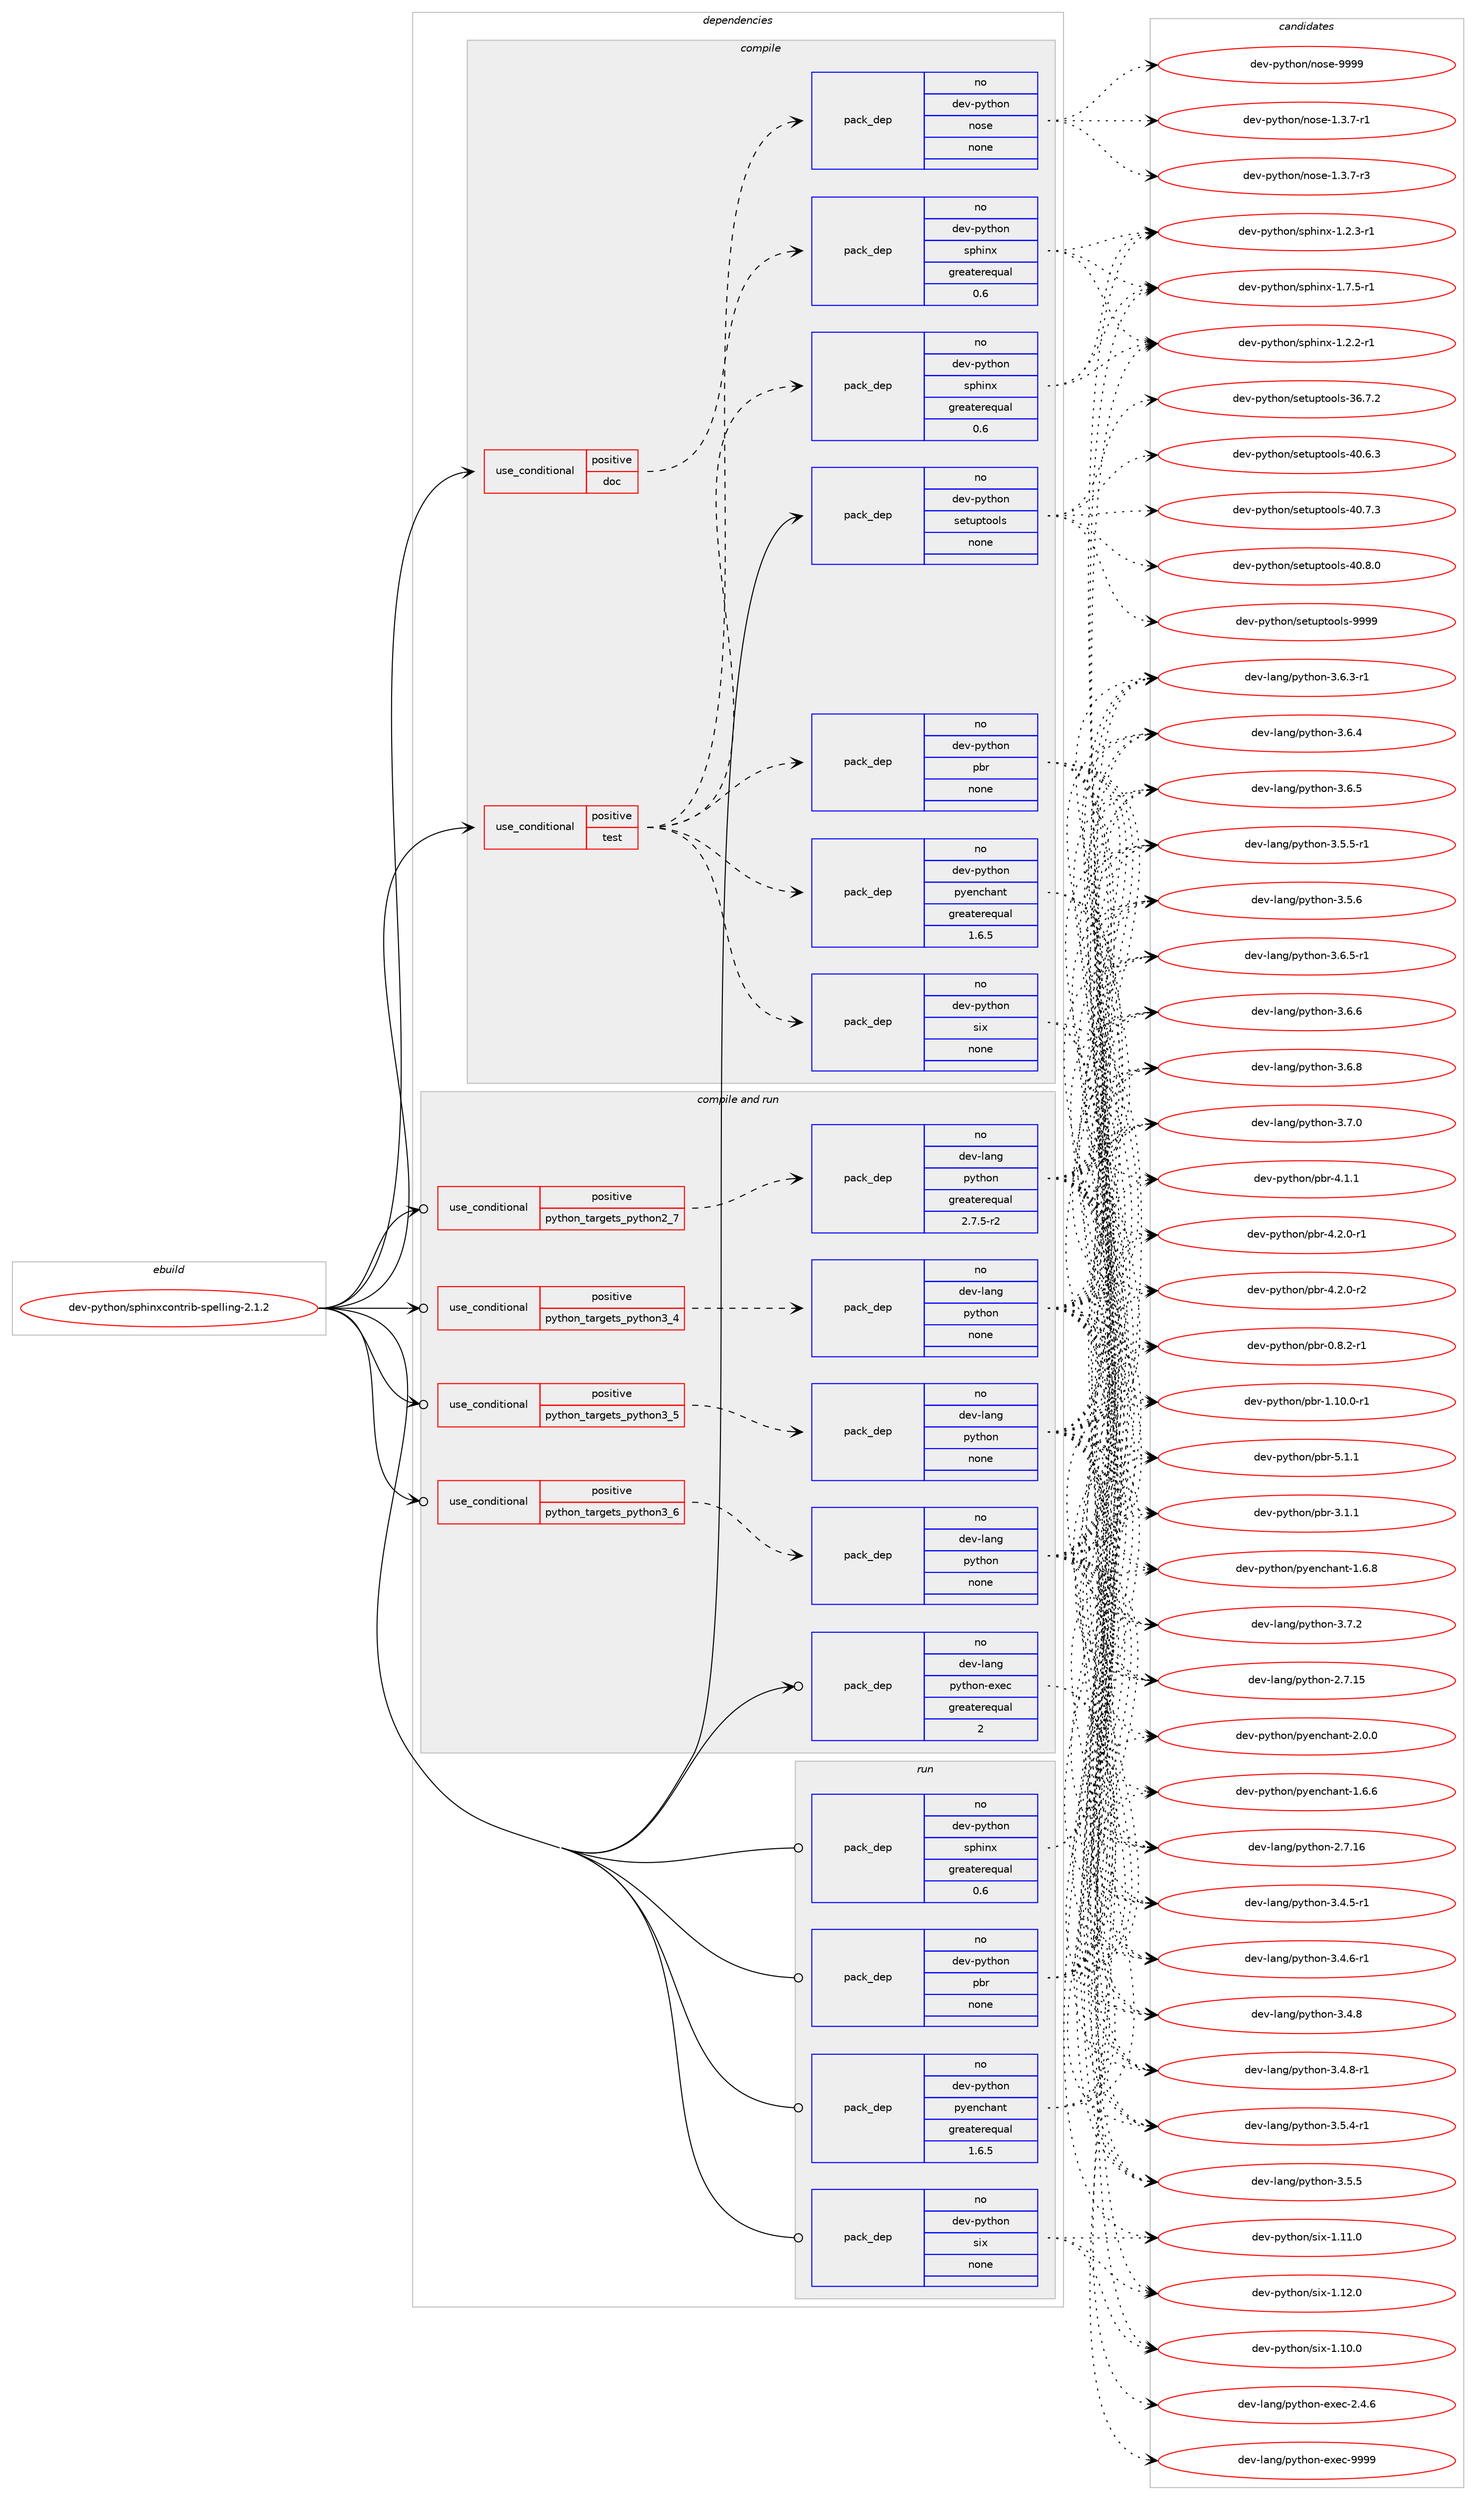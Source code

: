 digraph prolog {

# *************
# Graph options
# *************

newrank=true;
concentrate=true;
compound=true;
graph [rankdir=LR,fontname=Helvetica,fontsize=10,ranksep=1.5];#, ranksep=2.5, nodesep=0.2];
edge  [arrowhead=vee];
node  [fontname=Helvetica,fontsize=10];

# **********
# The ebuild
# **********

subgraph cluster_leftcol {
color=gray;
rank=same;
label=<<i>ebuild</i>>;
id [label="dev-python/sphinxcontrib-spelling-2.1.2", color=red, width=4, href="../dev-python/sphinxcontrib-spelling-2.1.2.svg"];
}

# ****************
# The dependencies
# ****************

subgraph cluster_midcol {
color=gray;
label=<<i>dependencies</i>>;
subgraph cluster_compile {
fillcolor="#eeeeee";
style=filled;
label=<<i>compile</i>>;
subgraph cond385027 {
dependency1442381 [label=<<TABLE BORDER="0" CELLBORDER="1" CELLSPACING="0" CELLPADDING="4"><TR><TD ROWSPAN="3" CELLPADDING="10">use_conditional</TD></TR><TR><TD>positive</TD></TR><TR><TD>doc</TD></TR></TABLE>>, shape=none, color=red];
subgraph pack1033992 {
dependency1442382 [label=<<TABLE BORDER="0" CELLBORDER="1" CELLSPACING="0" CELLPADDING="4" WIDTH="220"><TR><TD ROWSPAN="6" CELLPADDING="30">pack_dep</TD></TR><TR><TD WIDTH="110">no</TD></TR><TR><TD>dev-python</TD></TR><TR><TD>sphinx</TD></TR><TR><TD>greaterequal</TD></TR><TR><TD>0.6</TD></TR></TABLE>>, shape=none, color=blue];
}
dependency1442381:e -> dependency1442382:w [weight=20,style="dashed",arrowhead="vee"];
}
id:e -> dependency1442381:w [weight=20,style="solid",arrowhead="vee"];
subgraph cond385028 {
dependency1442383 [label=<<TABLE BORDER="0" CELLBORDER="1" CELLSPACING="0" CELLPADDING="4"><TR><TD ROWSPAN="3" CELLPADDING="10">use_conditional</TD></TR><TR><TD>positive</TD></TR><TR><TD>test</TD></TR></TABLE>>, shape=none, color=red];
subgraph pack1033993 {
dependency1442384 [label=<<TABLE BORDER="0" CELLBORDER="1" CELLSPACING="0" CELLPADDING="4" WIDTH="220"><TR><TD ROWSPAN="6" CELLPADDING="30">pack_dep</TD></TR><TR><TD WIDTH="110">no</TD></TR><TR><TD>dev-python</TD></TR><TR><TD>pbr</TD></TR><TR><TD>none</TD></TR><TR><TD></TD></TR></TABLE>>, shape=none, color=blue];
}
dependency1442383:e -> dependency1442384:w [weight=20,style="dashed",arrowhead="vee"];
subgraph pack1033994 {
dependency1442385 [label=<<TABLE BORDER="0" CELLBORDER="1" CELLSPACING="0" CELLPADDING="4" WIDTH="220"><TR><TD ROWSPAN="6" CELLPADDING="30">pack_dep</TD></TR><TR><TD WIDTH="110">no</TD></TR><TR><TD>dev-python</TD></TR><TR><TD>pyenchant</TD></TR><TR><TD>greaterequal</TD></TR><TR><TD>1.6.5</TD></TR></TABLE>>, shape=none, color=blue];
}
dependency1442383:e -> dependency1442385:w [weight=20,style="dashed",arrowhead="vee"];
subgraph pack1033995 {
dependency1442386 [label=<<TABLE BORDER="0" CELLBORDER="1" CELLSPACING="0" CELLPADDING="4" WIDTH="220"><TR><TD ROWSPAN="6" CELLPADDING="30">pack_dep</TD></TR><TR><TD WIDTH="110">no</TD></TR><TR><TD>dev-python</TD></TR><TR><TD>six</TD></TR><TR><TD>none</TD></TR><TR><TD></TD></TR></TABLE>>, shape=none, color=blue];
}
dependency1442383:e -> dependency1442386:w [weight=20,style="dashed",arrowhead="vee"];
subgraph pack1033996 {
dependency1442387 [label=<<TABLE BORDER="0" CELLBORDER="1" CELLSPACING="0" CELLPADDING="4" WIDTH="220"><TR><TD ROWSPAN="6" CELLPADDING="30">pack_dep</TD></TR><TR><TD WIDTH="110">no</TD></TR><TR><TD>dev-python</TD></TR><TR><TD>sphinx</TD></TR><TR><TD>greaterequal</TD></TR><TR><TD>0.6</TD></TR></TABLE>>, shape=none, color=blue];
}
dependency1442383:e -> dependency1442387:w [weight=20,style="dashed",arrowhead="vee"];
subgraph pack1033997 {
dependency1442388 [label=<<TABLE BORDER="0" CELLBORDER="1" CELLSPACING="0" CELLPADDING="4" WIDTH="220"><TR><TD ROWSPAN="6" CELLPADDING="30">pack_dep</TD></TR><TR><TD WIDTH="110">no</TD></TR><TR><TD>dev-python</TD></TR><TR><TD>nose</TD></TR><TR><TD>none</TD></TR><TR><TD></TD></TR></TABLE>>, shape=none, color=blue];
}
dependency1442383:e -> dependency1442388:w [weight=20,style="dashed",arrowhead="vee"];
}
id:e -> dependency1442383:w [weight=20,style="solid",arrowhead="vee"];
subgraph pack1033998 {
dependency1442389 [label=<<TABLE BORDER="0" CELLBORDER="1" CELLSPACING="0" CELLPADDING="4" WIDTH="220"><TR><TD ROWSPAN="6" CELLPADDING="30">pack_dep</TD></TR><TR><TD WIDTH="110">no</TD></TR><TR><TD>dev-python</TD></TR><TR><TD>setuptools</TD></TR><TR><TD>none</TD></TR><TR><TD></TD></TR></TABLE>>, shape=none, color=blue];
}
id:e -> dependency1442389:w [weight=20,style="solid",arrowhead="vee"];
}
subgraph cluster_compileandrun {
fillcolor="#eeeeee";
style=filled;
label=<<i>compile and run</i>>;
subgraph cond385029 {
dependency1442390 [label=<<TABLE BORDER="0" CELLBORDER="1" CELLSPACING="0" CELLPADDING="4"><TR><TD ROWSPAN="3" CELLPADDING="10">use_conditional</TD></TR><TR><TD>positive</TD></TR><TR><TD>python_targets_python2_7</TD></TR></TABLE>>, shape=none, color=red];
subgraph pack1033999 {
dependency1442391 [label=<<TABLE BORDER="0" CELLBORDER="1" CELLSPACING="0" CELLPADDING="4" WIDTH="220"><TR><TD ROWSPAN="6" CELLPADDING="30">pack_dep</TD></TR><TR><TD WIDTH="110">no</TD></TR><TR><TD>dev-lang</TD></TR><TR><TD>python</TD></TR><TR><TD>greaterequal</TD></TR><TR><TD>2.7.5-r2</TD></TR></TABLE>>, shape=none, color=blue];
}
dependency1442390:e -> dependency1442391:w [weight=20,style="dashed",arrowhead="vee"];
}
id:e -> dependency1442390:w [weight=20,style="solid",arrowhead="odotvee"];
subgraph cond385030 {
dependency1442392 [label=<<TABLE BORDER="0" CELLBORDER="1" CELLSPACING="0" CELLPADDING="4"><TR><TD ROWSPAN="3" CELLPADDING="10">use_conditional</TD></TR><TR><TD>positive</TD></TR><TR><TD>python_targets_python3_4</TD></TR></TABLE>>, shape=none, color=red];
subgraph pack1034000 {
dependency1442393 [label=<<TABLE BORDER="0" CELLBORDER="1" CELLSPACING="0" CELLPADDING="4" WIDTH="220"><TR><TD ROWSPAN="6" CELLPADDING="30">pack_dep</TD></TR><TR><TD WIDTH="110">no</TD></TR><TR><TD>dev-lang</TD></TR><TR><TD>python</TD></TR><TR><TD>none</TD></TR><TR><TD></TD></TR></TABLE>>, shape=none, color=blue];
}
dependency1442392:e -> dependency1442393:w [weight=20,style="dashed",arrowhead="vee"];
}
id:e -> dependency1442392:w [weight=20,style="solid",arrowhead="odotvee"];
subgraph cond385031 {
dependency1442394 [label=<<TABLE BORDER="0" CELLBORDER="1" CELLSPACING="0" CELLPADDING="4"><TR><TD ROWSPAN="3" CELLPADDING="10">use_conditional</TD></TR><TR><TD>positive</TD></TR><TR><TD>python_targets_python3_5</TD></TR></TABLE>>, shape=none, color=red];
subgraph pack1034001 {
dependency1442395 [label=<<TABLE BORDER="0" CELLBORDER="1" CELLSPACING="0" CELLPADDING="4" WIDTH="220"><TR><TD ROWSPAN="6" CELLPADDING="30">pack_dep</TD></TR><TR><TD WIDTH="110">no</TD></TR><TR><TD>dev-lang</TD></TR><TR><TD>python</TD></TR><TR><TD>none</TD></TR><TR><TD></TD></TR></TABLE>>, shape=none, color=blue];
}
dependency1442394:e -> dependency1442395:w [weight=20,style="dashed",arrowhead="vee"];
}
id:e -> dependency1442394:w [weight=20,style="solid",arrowhead="odotvee"];
subgraph cond385032 {
dependency1442396 [label=<<TABLE BORDER="0" CELLBORDER="1" CELLSPACING="0" CELLPADDING="4"><TR><TD ROWSPAN="3" CELLPADDING="10">use_conditional</TD></TR><TR><TD>positive</TD></TR><TR><TD>python_targets_python3_6</TD></TR></TABLE>>, shape=none, color=red];
subgraph pack1034002 {
dependency1442397 [label=<<TABLE BORDER="0" CELLBORDER="1" CELLSPACING="0" CELLPADDING="4" WIDTH="220"><TR><TD ROWSPAN="6" CELLPADDING="30">pack_dep</TD></TR><TR><TD WIDTH="110">no</TD></TR><TR><TD>dev-lang</TD></TR><TR><TD>python</TD></TR><TR><TD>none</TD></TR><TR><TD></TD></TR></TABLE>>, shape=none, color=blue];
}
dependency1442396:e -> dependency1442397:w [weight=20,style="dashed",arrowhead="vee"];
}
id:e -> dependency1442396:w [weight=20,style="solid",arrowhead="odotvee"];
subgraph pack1034003 {
dependency1442398 [label=<<TABLE BORDER="0" CELLBORDER="1" CELLSPACING="0" CELLPADDING="4" WIDTH="220"><TR><TD ROWSPAN="6" CELLPADDING="30">pack_dep</TD></TR><TR><TD WIDTH="110">no</TD></TR><TR><TD>dev-lang</TD></TR><TR><TD>python-exec</TD></TR><TR><TD>greaterequal</TD></TR><TR><TD>2</TD></TR></TABLE>>, shape=none, color=blue];
}
id:e -> dependency1442398:w [weight=20,style="solid",arrowhead="odotvee"];
}
subgraph cluster_run {
fillcolor="#eeeeee";
style=filled;
label=<<i>run</i>>;
subgraph pack1034004 {
dependency1442399 [label=<<TABLE BORDER="0" CELLBORDER="1" CELLSPACING="0" CELLPADDING="4" WIDTH="220"><TR><TD ROWSPAN="6" CELLPADDING="30">pack_dep</TD></TR><TR><TD WIDTH="110">no</TD></TR><TR><TD>dev-python</TD></TR><TR><TD>pbr</TD></TR><TR><TD>none</TD></TR><TR><TD></TD></TR></TABLE>>, shape=none, color=blue];
}
id:e -> dependency1442399:w [weight=20,style="solid",arrowhead="odot"];
subgraph pack1034005 {
dependency1442400 [label=<<TABLE BORDER="0" CELLBORDER="1" CELLSPACING="0" CELLPADDING="4" WIDTH="220"><TR><TD ROWSPAN="6" CELLPADDING="30">pack_dep</TD></TR><TR><TD WIDTH="110">no</TD></TR><TR><TD>dev-python</TD></TR><TR><TD>pyenchant</TD></TR><TR><TD>greaterequal</TD></TR><TR><TD>1.6.5</TD></TR></TABLE>>, shape=none, color=blue];
}
id:e -> dependency1442400:w [weight=20,style="solid",arrowhead="odot"];
subgraph pack1034006 {
dependency1442401 [label=<<TABLE BORDER="0" CELLBORDER="1" CELLSPACING="0" CELLPADDING="4" WIDTH="220"><TR><TD ROWSPAN="6" CELLPADDING="30">pack_dep</TD></TR><TR><TD WIDTH="110">no</TD></TR><TR><TD>dev-python</TD></TR><TR><TD>six</TD></TR><TR><TD>none</TD></TR><TR><TD></TD></TR></TABLE>>, shape=none, color=blue];
}
id:e -> dependency1442401:w [weight=20,style="solid",arrowhead="odot"];
subgraph pack1034007 {
dependency1442402 [label=<<TABLE BORDER="0" CELLBORDER="1" CELLSPACING="0" CELLPADDING="4" WIDTH="220"><TR><TD ROWSPAN="6" CELLPADDING="30">pack_dep</TD></TR><TR><TD WIDTH="110">no</TD></TR><TR><TD>dev-python</TD></TR><TR><TD>sphinx</TD></TR><TR><TD>greaterequal</TD></TR><TR><TD>0.6</TD></TR></TABLE>>, shape=none, color=blue];
}
id:e -> dependency1442402:w [weight=20,style="solid",arrowhead="odot"];
}
}

# **************
# The candidates
# **************

subgraph cluster_choices {
rank=same;
color=gray;
label=<<i>candidates</i>>;

subgraph choice1033992 {
color=black;
nodesep=1;
choice10010111845112121116104111110471151121041051101204549465046504511449 [label="dev-python/sphinx-1.2.2-r1", color=red, width=4,href="../dev-python/sphinx-1.2.2-r1.svg"];
choice10010111845112121116104111110471151121041051101204549465046514511449 [label="dev-python/sphinx-1.2.3-r1", color=red, width=4,href="../dev-python/sphinx-1.2.3-r1.svg"];
choice10010111845112121116104111110471151121041051101204549465546534511449 [label="dev-python/sphinx-1.7.5-r1", color=red, width=4,href="../dev-python/sphinx-1.7.5-r1.svg"];
dependency1442382:e -> choice10010111845112121116104111110471151121041051101204549465046504511449:w [style=dotted,weight="100"];
dependency1442382:e -> choice10010111845112121116104111110471151121041051101204549465046514511449:w [style=dotted,weight="100"];
dependency1442382:e -> choice10010111845112121116104111110471151121041051101204549465546534511449:w [style=dotted,weight="100"];
}
subgraph choice1033993 {
color=black;
nodesep=1;
choice1001011184511212111610411111047112981144548465646504511449 [label="dev-python/pbr-0.8.2-r1", color=red, width=4,href="../dev-python/pbr-0.8.2-r1.svg"];
choice100101118451121211161041111104711298114454946494846484511449 [label="dev-python/pbr-1.10.0-r1", color=red, width=4,href="../dev-python/pbr-1.10.0-r1.svg"];
choice100101118451121211161041111104711298114455146494649 [label="dev-python/pbr-3.1.1", color=red, width=4,href="../dev-python/pbr-3.1.1.svg"];
choice100101118451121211161041111104711298114455246494649 [label="dev-python/pbr-4.1.1", color=red, width=4,href="../dev-python/pbr-4.1.1.svg"];
choice1001011184511212111610411111047112981144552465046484511449 [label="dev-python/pbr-4.2.0-r1", color=red, width=4,href="../dev-python/pbr-4.2.0-r1.svg"];
choice1001011184511212111610411111047112981144552465046484511450 [label="dev-python/pbr-4.2.0-r2", color=red, width=4,href="../dev-python/pbr-4.2.0-r2.svg"];
choice100101118451121211161041111104711298114455346494649 [label="dev-python/pbr-5.1.1", color=red, width=4,href="../dev-python/pbr-5.1.1.svg"];
dependency1442384:e -> choice1001011184511212111610411111047112981144548465646504511449:w [style=dotted,weight="100"];
dependency1442384:e -> choice100101118451121211161041111104711298114454946494846484511449:w [style=dotted,weight="100"];
dependency1442384:e -> choice100101118451121211161041111104711298114455146494649:w [style=dotted,weight="100"];
dependency1442384:e -> choice100101118451121211161041111104711298114455246494649:w [style=dotted,weight="100"];
dependency1442384:e -> choice1001011184511212111610411111047112981144552465046484511449:w [style=dotted,weight="100"];
dependency1442384:e -> choice1001011184511212111610411111047112981144552465046484511450:w [style=dotted,weight="100"];
dependency1442384:e -> choice100101118451121211161041111104711298114455346494649:w [style=dotted,weight="100"];
}
subgraph choice1033994 {
color=black;
nodesep=1;
choice10010111845112121116104111110471121211011109910497110116454946544654 [label="dev-python/pyenchant-1.6.6", color=red, width=4,href="../dev-python/pyenchant-1.6.6.svg"];
choice10010111845112121116104111110471121211011109910497110116454946544656 [label="dev-python/pyenchant-1.6.8", color=red, width=4,href="../dev-python/pyenchant-1.6.8.svg"];
choice10010111845112121116104111110471121211011109910497110116455046484648 [label="dev-python/pyenchant-2.0.0", color=red, width=4,href="../dev-python/pyenchant-2.0.0.svg"];
dependency1442385:e -> choice10010111845112121116104111110471121211011109910497110116454946544654:w [style=dotted,weight="100"];
dependency1442385:e -> choice10010111845112121116104111110471121211011109910497110116454946544656:w [style=dotted,weight="100"];
dependency1442385:e -> choice10010111845112121116104111110471121211011109910497110116455046484648:w [style=dotted,weight="100"];
}
subgraph choice1033995 {
color=black;
nodesep=1;
choice100101118451121211161041111104711510512045494649484648 [label="dev-python/six-1.10.0", color=red, width=4,href="../dev-python/six-1.10.0.svg"];
choice100101118451121211161041111104711510512045494649494648 [label="dev-python/six-1.11.0", color=red, width=4,href="../dev-python/six-1.11.0.svg"];
choice100101118451121211161041111104711510512045494649504648 [label="dev-python/six-1.12.0", color=red, width=4,href="../dev-python/six-1.12.0.svg"];
dependency1442386:e -> choice100101118451121211161041111104711510512045494649484648:w [style=dotted,weight="100"];
dependency1442386:e -> choice100101118451121211161041111104711510512045494649494648:w [style=dotted,weight="100"];
dependency1442386:e -> choice100101118451121211161041111104711510512045494649504648:w [style=dotted,weight="100"];
}
subgraph choice1033996 {
color=black;
nodesep=1;
choice10010111845112121116104111110471151121041051101204549465046504511449 [label="dev-python/sphinx-1.2.2-r1", color=red, width=4,href="../dev-python/sphinx-1.2.2-r1.svg"];
choice10010111845112121116104111110471151121041051101204549465046514511449 [label="dev-python/sphinx-1.2.3-r1", color=red, width=4,href="../dev-python/sphinx-1.2.3-r1.svg"];
choice10010111845112121116104111110471151121041051101204549465546534511449 [label="dev-python/sphinx-1.7.5-r1", color=red, width=4,href="../dev-python/sphinx-1.7.5-r1.svg"];
dependency1442387:e -> choice10010111845112121116104111110471151121041051101204549465046504511449:w [style=dotted,weight="100"];
dependency1442387:e -> choice10010111845112121116104111110471151121041051101204549465046514511449:w [style=dotted,weight="100"];
dependency1442387:e -> choice10010111845112121116104111110471151121041051101204549465546534511449:w [style=dotted,weight="100"];
}
subgraph choice1033997 {
color=black;
nodesep=1;
choice10010111845112121116104111110471101111151014549465146554511449 [label="dev-python/nose-1.3.7-r1", color=red, width=4,href="../dev-python/nose-1.3.7-r1.svg"];
choice10010111845112121116104111110471101111151014549465146554511451 [label="dev-python/nose-1.3.7-r3", color=red, width=4,href="../dev-python/nose-1.3.7-r3.svg"];
choice10010111845112121116104111110471101111151014557575757 [label="dev-python/nose-9999", color=red, width=4,href="../dev-python/nose-9999.svg"];
dependency1442388:e -> choice10010111845112121116104111110471101111151014549465146554511449:w [style=dotted,weight="100"];
dependency1442388:e -> choice10010111845112121116104111110471101111151014549465146554511451:w [style=dotted,weight="100"];
dependency1442388:e -> choice10010111845112121116104111110471101111151014557575757:w [style=dotted,weight="100"];
}
subgraph choice1033998 {
color=black;
nodesep=1;
choice100101118451121211161041111104711510111611711211611111110811545515446554650 [label="dev-python/setuptools-36.7.2", color=red, width=4,href="../dev-python/setuptools-36.7.2.svg"];
choice100101118451121211161041111104711510111611711211611111110811545524846544651 [label="dev-python/setuptools-40.6.3", color=red, width=4,href="../dev-python/setuptools-40.6.3.svg"];
choice100101118451121211161041111104711510111611711211611111110811545524846554651 [label="dev-python/setuptools-40.7.3", color=red, width=4,href="../dev-python/setuptools-40.7.3.svg"];
choice100101118451121211161041111104711510111611711211611111110811545524846564648 [label="dev-python/setuptools-40.8.0", color=red, width=4,href="../dev-python/setuptools-40.8.0.svg"];
choice10010111845112121116104111110471151011161171121161111111081154557575757 [label="dev-python/setuptools-9999", color=red, width=4,href="../dev-python/setuptools-9999.svg"];
dependency1442389:e -> choice100101118451121211161041111104711510111611711211611111110811545515446554650:w [style=dotted,weight="100"];
dependency1442389:e -> choice100101118451121211161041111104711510111611711211611111110811545524846544651:w [style=dotted,weight="100"];
dependency1442389:e -> choice100101118451121211161041111104711510111611711211611111110811545524846554651:w [style=dotted,weight="100"];
dependency1442389:e -> choice100101118451121211161041111104711510111611711211611111110811545524846564648:w [style=dotted,weight="100"];
dependency1442389:e -> choice10010111845112121116104111110471151011161171121161111111081154557575757:w [style=dotted,weight="100"];
}
subgraph choice1033999 {
color=black;
nodesep=1;
choice10010111845108971101034711212111610411111045504655464953 [label="dev-lang/python-2.7.15", color=red, width=4,href="../dev-lang/python-2.7.15.svg"];
choice10010111845108971101034711212111610411111045504655464954 [label="dev-lang/python-2.7.16", color=red, width=4,href="../dev-lang/python-2.7.16.svg"];
choice1001011184510897110103471121211161041111104551465246534511449 [label="dev-lang/python-3.4.5-r1", color=red, width=4,href="../dev-lang/python-3.4.5-r1.svg"];
choice1001011184510897110103471121211161041111104551465246544511449 [label="dev-lang/python-3.4.6-r1", color=red, width=4,href="../dev-lang/python-3.4.6-r1.svg"];
choice100101118451089711010347112121116104111110455146524656 [label="dev-lang/python-3.4.8", color=red, width=4,href="../dev-lang/python-3.4.8.svg"];
choice1001011184510897110103471121211161041111104551465246564511449 [label="dev-lang/python-3.4.8-r1", color=red, width=4,href="../dev-lang/python-3.4.8-r1.svg"];
choice1001011184510897110103471121211161041111104551465346524511449 [label="dev-lang/python-3.5.4-r1", color=red, width=4,href="../dev-lang/python-3.5.4-r1.svg"];
choice100101118451089711010347112121116104111110455146534653 [label="dev-lang/python-3.5.5", color=red, width=4,href="../dev-lang/python-3.5.5.svg"];
choice1001011184510897110103471121211161041111104551465346534511449 [label="dev-lang/python-3.5.5-r1", color=red, width=4,href="../dev-lang/python-3.5.5-r1.svg"];
choice100101118451089711010347112121116104111110455146534654 [label="dev-lang/python-3.5.6", color=red, width=4,href="../dev-lang/python-3.5.6.svg"];
choice1001011184510897110103471121211161041111104551465446514511449 [label="dev-lang/python-3.6.3-r1", color=red, width=4,href="../dev-lang/python-3.6.3-r1.svg"];
choice100101118451089711010347112121116104111110455146544652 [label="dev-lang/python-3.6.4", color=red, width=4,href="../dev-lang/python-3.6.4.svg"];
choice100101118451089711010347112121116104111110455146544653 [label="dev-lang/python-3.6.5", color=red, width=4,href="../dev-lang/python-3.6.5.svg"];
choice1001011184510897110103471121211161041111104551465446534511449 [label="dev-lang/python-3.6.5-r1", color=red, width=4,href="../dev-lang/python-3.6.5-r1.svg"];
choice100101118451089711010347112121116104111110455146544654 [label="dev-lang/python-3.6.6", color=red, width=4,href="../dev-lang/python-3.6.6.svg"];
choice100101118451089711010347112121116104111110455146544656 [label="dev-lang/python-3.6.8", color=red, width=4,href="../dev-lang/python-3.6.8.svg"];
choice100101118451089711010347112121116104111110455146554648 [label="dev-lang/python-3.7.0", color=red, width=4,href="../dev-lang/python-3.7.0.svg"];
choice100101118451089711010347112121116104111110455146554650 [label="dev-lang/python-3.7.2", color=red, width=4,href="../dev-lang/python-3.7.2.svg"];
dependency1442391:e -> choice10010111845108971101034711212111610411111045504655464953:w [style=dotted,weight="100"];
dependency1442391:e -> choice10010111845108971101034711212111610411111045504655464954:w [style=dotted,weight="100"];
dependency1442391:e -> choice1001011184510897110103471121211161041111104551465246534511449:w [style=dotted,weight="100"];
dependency1442391:e -> choice1001011184510897110103471121211161041111104551465246544511449:w [style=dotted,weight="100"];
dependency1442391:e -> choice100101118451089711010347112121116104111110455146524656:w [style=dotted,weight="100"];
dependency1442391:e -> choice1001011184510897110103471121211161041111104551465246564511449:w [style=dotted,weight="100"];
dependency1442391:e -> choice1001011184510897110103471121211161041111104551465346524511449:w [style=dotted,weight="100"];
dependency1442391:e -> choice100101118451089711010347112121116104111110455146534653:w [style=dotted,weight="100"];
dependency1442391:e -> choice1001011184510897110103471121211161041111104551465346534511449:w [style=dotted,weight="100"];
dependency1442391:e -> choice100101118451089711010347112121116104111110455146534654:w [style=dotted,weight="100"];
dependency1442391:e -> choice1001011184510897110103471121211161041111104551465446514511449:w [style=dotted,weight="100"];
dependency1442391:e -> choice100101118451089711010347112121116104111110455146544652:w [style=dotted,weight="100"];
dependency1442391:e -> choice100101118451089711010347112121116104111110455146544653:w [style=dotted,weight="100"];
dependency1442391:e -> choice1001011184510897110103471121211161041111104551465446534511449:w [style=dotted,weight="100"];
dependency1442391:e -> choice100101118451089711010347112121116104111110455146544654:w [style=dotted,weight="100"];
dependency1442391:e -> choice100101118451089711010347112121116104111110455146544656:w [style=dotted,weight="100"];
dependency1442391:e -> choice100101118451089711010347112121116104111110455146554648:w [style=dotted,weight="100"];
dependency1442391:e -> choice100101118451089711010347112121116104111110455146554650:w [style=dotted,weight="100"];
}
subgraph choice1034000 {
color=black;
nodesep=1;
choice10010111845108971101034711212111610411111045504655464953 [label="dev-lang/python-2.7.15", color=red, width=4,href="../dev-lang/python-2.7.15.svg"];
choice10010111845108971101034711212111610411111045504655464954 [label="dev-lang/python-2.7.16", color=red, width=4,href="../dev-lang/python-2.7.16.svg"];
choice1001011184510897110103471121211161041111104551465246534511449 [label="dev-lang/python-3.4.5-r1", color=red, width=4,href="../dev-lang/python-3.4.5-r1.svg"];
choice1001011184510897110103471121211161041111104551465246544511449 [label="dev-lang/python-3.4.6-r1", color=red, width=4,href="../dev-lang/python-3.4.6-r1.svg"];
choice100101118451089711010347112121116104111110455146524656 [label="dev-lang/python-3.4.8", color=red, width=4,href="../dev-lang/python-3.4.8.svg"];
choice1001011184510897110103471121211161041111104551465246564511449 [label="dev-lang/python-3.4.8-r1", color=red, width=4,href="../dev-lang/python-3.4.8-r1.svg"];
choice1001011184510897110103471121211161041111104551465346524511449 [label="dev-lang/python-3.5.4-r1", color=red, width=4,href="../dev-lang/python-3.5.4-r1.svg"];
choice100101118451089711010347112121116104111110455146534653 [label="dev-lang/python-3.5.5", color=red, width=4,href="../dev-lang/python-3.5.5.svg"];
choice1001011184510897110103471121211161041111104551465346534511449 [label="dev-lang/python-3.5.5-r1", color=red, width=4,href="../dev-lang/python-3.5.5-r1.svg"];
choice100101118451089711010347112121116104111110455146534654 [label="dev-lang/python-3.5.6", color=red, width=4,href="../dev-lang/python-3.5.6.svg"];
choice1001011184510897110103471121211161041111104551465446514511449 [label="dev-lang/python-3.6.3-r1", color=red, width=4,href="../dev-lang/python-3.6.3-r1.svg"];
choice100101118451089711010347112121116104111110455146544652 [label="dev-lang/python-3.6.4", color=red, width=4,href="../dev-lang/python-3.6.4.svg"];
choice100101118451089711010347112121116104111110455146544653 [label="dev-lang/python-3.6.5", color=red, width=4,href="../dev-lang/python-3.6.5.svg"];
choice1001011184510897110103471121211161041111104551465446534511449 [label="dev-lang/python-3.6.5-r1", color=red, width=4,href="../dev-lang/python-3.6.5-r1.svg"];
choice100101118451089711010347112121116104111110455146544654 [label="dev-lang/python-3.6.6", color=red, width=4,href="../dev-lang/python-3.6.6.svg"];
choice100101118451089711010347112121116104111110455146544656 [label="dev-lang/python-3.6.8", color=red, width=4,href="../dev-lang/python-3.6.8.svg"];
choice100101118451089711010347112121116104111110455146554648 [label="dev-lang/python-3.7.0", color=red, width=4,href="../dev-lang/python-3.7.0.svg"];
choice100101118451089711010347112121116104111110455146554650 [label="dev-lang/python-3.7.2", color=red, width=4,href="../dev-lang/python-3.7.2.svg"];
dependency1442393:e -> choice10010111845108971101034711212111610411111045504655464953:w [style=dotted,weight="100"];
dependency1442393:e -> choice10010111845108971101034711212111610411111045504655464954:w [style=dotted,weight="100"];
dependency1442393:e -> choice1001011184510897110103471121211161041111104551465246534511449:w [style=dotted,weight="100"];
dependency1442393:e -> choice1001011184510897110103471121211161041111104551465246544511449:w [style=dotted,weight="100"];
dependency1442393:e -> choice100101118451089711010347112121116104111110455146524656:w [style=dotted,weight="100"];
dependency1442393:e -> choice1001011184510897110103471121211161041111104551465246564511449:w [style=dotted,weight="100"];
dependency1442393:e -> choice1001011184510897110103471121211161041111104551465346524511449:w [style=dotted,weight="100"];
dependency1442393:e -> choice100101118451089711010347112121116104111110455146534653:w [style=dotted,weight="100"];
dependency1442393:e -> choice1001011184510897110103471121211161041111104551465346534511449:w [style=dotted,weight="100"];
dependency1442393:e -> choice100101118451089711010347112121116104111110455146534654:w [style=dotted,weight="100"];
dependency1442393:e -> choice1001011184510897110103471121211161041111104551465446514511449:w [style=dotted,weight="100"];
dependency1442393:e -> choice100101118451089711010347112121116104111110455146544652:w [style=dotted,weight="100"];
dependency1442393:e -> choice100101118451089711010347112121116104111110455146544653:w [style=dotted,weight="100"];
dependency1442393:e -> choice1001011184510897110103471121211161041111104551465446534511449:w [style=dotted,weight="100"];
dependency1442393:e -> choice100101118451089711010347112121116104111110455146544654:w [style=dotted,weight="100"];
dependency1442393:e -> choice100101118451089711010347112121116104111110455146544656:w [style=dotted,weight="100"];
dependency1442393:e -> choice100101118451089711010347112121116104111110455146554648:w [style=dotted,weight="100"];
dependency1442393:e -> choice100101118451089711010347112121116104111110455146554650:w [style=dotted,weight="100"];
}
subgraph choice1034001 {
color=black;
nodesep=1;
choice10010111845108971101034711212111610411111045504655464953 [label="dev-lang/python-2.7.15", color=red, width=4,href="../dev-lang/python-2.7.15.svg"];
choice10010111845108971101034711212111610411111045504655464954 [label="dev-lang/python-2.7.16", color=red, width=4,href="../dev-lang/python-2.7.16.svg"];
choice1001011184510897110103471121211161041111104551465246534511449 [label="dev-lang/python-3.4.5-r1", color=red, width=4,href="../dev-lang/python-3.4.5-r1.svg"];
choice1001011184510897110103471121211161041111104551465246544511449 [label="dev-lang/python-3.4.6-r1", color=red, width=4,href="../dev-lang/python-3.4.6-r1.svg"];
choice100101118451089711010347112121116104111110455146524656 [label="dev-lang/python-3.4.8", color=red, width=4,href="../dev-lang/python-3.4.8.svg"];
choice1001011184510897110103471121211161041111104551465246564511449 [label="dev-lang/python-3.4.8-r1", color=red, width=4,href="../dev-lang/python-3.4.8-r1.svg"];
choice1001011184510897110103471121211161041111104551465346524511449 [label="dev-lang/python-3.5.4-r1", color=red, width=4,href="../dev-lang/python-3.5.4-r1.svg"];
choice100101118451089711010347112121116104111110455146534653 [label="dev-lang/python-3.5.5", color=red, width=4,href="../dev-lang/python-3.5.5.svg"];
choice1001011184510897110103471121211161041111104551465346534511449 [label="dev-lang/python-3.5.5-r1", color=red, width=4,href="../dev-lang/python-3.5.5-r1.svg"];
choice100101118451089711010347112121116104111110455146534654 [label="dev-lang/python-3.5.6", color=red, width=4,href="../dev-lang/python-3.5.6.svg"];
choice1001011184510897110103471121211161041111104551465446514511449 [label="dev-lang/python-3.6.3-r1", color=red, width=4,href="../dev-lang/python-3.6.3-r1.svg"];
choice100101118451089711010347112121116104111110455146544652 [label="dev-lang/python-3.6.4", color=red, width=4,href="../dev-lang/python-3.6.4.svg"];
choice100101118451089711010347112121116104111110455146544653 [label="dev-lang/python-3.6.5", color=red, width=4,href="../dev-lang/python-3.6.5.svg"];
choice1001011184510897110103471121211161041111104551465446534511449 [label="dev-lang/python-3.6.5-r1", color=red, width=4,href="../dev-lang/python-3.6.5-r1.svg"];
choice100101118451089711010347112121116104111110455146544654 [label="dev-lang/python-3.6.6", color=red, width=4,href="../dev-lang/python-3.6.6.svg"];
choice100101118451089711010347112121116104111110455146544656 [label="dev-lang/python-3.6.8", color=red, width=4,href="../dev-lang/python-3.6.8.svg"];
choice100101118451089711010347112121116104111110455146554648 [label="dev-lang/python-3.7.0", color=red, width=4,href="../dev-lang/python-3.7.0.svg"];
choice100101118451089711010347112121116104111110455146554650 [label="dev-lang/python-3.7.2", color=red, width=4,href="../dev-lang/python-3.7.2.svg"];
dependency1442395:e -> choice10010111845108971101034711212111610411111045504655464953:w [style=dotted,weight="100"];
dependency1442395:e -> choice10010111845108971101034711212111610411111045504655464954:w [style=dotted,weight="100"];
dependency1442395:e -> choice1001011184510897110103471121211161041111104551465246534511449:w [style=dotted,weight="100"];
dependency1442395:e -> choice1001011184510897110103471121211161041111104551465246544511449:w [style=dotted,weight="100"];
dependency1442395:e -> choice100101118451089711010347112121116104111110455146524656:w [style=dotted,weight="100"];
dependency1442395:e -> choice1001011184510897110103471121211161041111104551465246564511449:w [style=dotted,weight="100"];
dependency1442395:e -> choice1001011184510897110103471121211161041111104551465346524511449:w [style=dotted,weight="100"];
dependency1442395:e -> choice100101118451089711010347112121116104111110455146534653:w [style=dotted,weight="100"];
dependency1442395:e -> choice1001011184510897110103471121211161041111104551465346534511449:w [style=dotted,weight="100"];
dependency1442395:e -> choice100101118451089711010347112121116104111110455146534654:w [style=dotted,weight="100"];
dependency1442395:e -> choice1001011184510897110103471121211161041111104551465446514511449:w [style=dotted,weight="100"];
dependency1442395:e -> choice100101118451089711010347112121116104111110455146544652:w [style=dotted,weight="100"];
dependency1442395:e -> choice100101118451089711010347112121116104111110455146544653:w [style=dotted,weight="100"];
dependency1442395:e -> choice1001011184510897110103471121211161041111104551465446534511449:w [style=dotted,weight="100"];
dependency1442395:e -> choice100101118451089711010347112121116104111110455146544654:w [style=dotted,weight="100"];
dependency1442395:e -> choice100101118451089711010347112121116104111110455146544656:w [style=dotted,weight="100"];
dependency1442395:e -> choice100101118451089711010347112121116104111110455146554648:w [style=dotted,weight="100"];
dependency1442395:e -> choice100101118451089711010347112121116104111110455146554650:w [style=dotted,weight="100"];
}
subgraph choice1034002 {
color=black;
nodesep=1;
choice10010111845108971101034711212111610411111045504655464953 [label="dev-lang/python-2.7.15", color=red, width=4,href="../dev-lang/python-2.7.15.svg"];
choice10010111845108971101034711212111610411111045504655464954 [label="dev-lang/python-2.7.16", color=red, width=4,href="../dev-lang/python-2.7.16.svg"];
choice1001011184510897110103471121211161041111104551465246534511449 [label="dev-lang/python-3.4.5-r1", color=red, width=4,href="../dev-lang/python-3.4.5-r1.svg"];
choice1001011184510897110103471121211161041111104551465246544511449 [label="dev-lang/python-3.4.6-r1", color=red, width=4,href="../dev-lang/python-3.4.6-r1.svg"];
choice100101118451089711010347112121116104111110455146524656 [label="dev-lang/python-3.4.8", color=red, width=4,href="../dev-lang/python-3.4.8.svg"];
choice1001011184510897110103471121211161041111104551465246564511449 [label="dev-lang/python-3.4.8-r1", color=red, width=4,href="../dev-lang/python-3.4.8-r1.svg"];
choice1001011184510897110103471121211161041111104551465346524511449 [label="dev-lang/python-3.5.4-r1", color=red, width=4,href="../dev-lang/python-3.5.4-r1.svg"];
choice100101118451089711010347112121116104111110455146534653 [label="dev-lang/python-3.5.5", color=red, width=4,href="../dev-lang/python-3.5.5.svg"];
choice1001011184510897110103471121211161041111104551465346534511449 [label="dev-lang/python-3.5.5-r1", color=red, width=4,href="../dev-lang/python-3.5.5-r1.svg"];
choice100101118451089711010347112121116104111110455146534654 [label="dev-lang/python-3.5.6", color=red, width=4,href="../dev-lang/python-3.5.6.svg"];
choice1001011184510897110103471121211161041111104551465446514511449 [label="dev-lang/python-3.6.3-r1", color=red, width=4,href="../dev-lang/python-3.6.3-r1.svg"];
choice100101118451089711010347112121116104111110455146544652 [label="dev-lang/python-3.6.4", color=red, width=4,href="../dev-lang/python-3.6.4.svg"];
choice100101118451089711010347112121116104111110455146544653 [label="dev-lang/python-3.6.5", color=red, width=4,href="../dev-lang/python-3.6.5.svg"];
choice1001011184510897110103471121211161041111104551465446534511449 [label="dev-lang/python-3.6.5-r1", color=red, width=4,href="../dev-lang/python-3.6.5-r1.svg"];
choice100101118451089711010347112121116104111110455146544654 [label="dev-lang/python-3.6.6", color=red, width=4,href="../dev-lang/python-3.6.6.svg"];
choice100101118451089711010347112121116104111110455146544656 [label="dev-lang/python-3.6.8", color=red, width=4,href="../dev-lang/python-3.6.8.svg"];
choice100101118451089711010347112121116104111110455146554648 [label="dev-lang/python-3.7.0", color=red, width=4,href="../dev-lang/python-3.7.0.svg"];
choice100101118451089711010347112121116104111110455146554650 [label="dev-lang/python-3.7.2", color=red, width=4,href="../dev-lang/python-3.7.2.svg"];
dependency1442397:e -> choice10010111845108971101034711212111610411111045504655464953:w [style=dotted,weight="100"];
dependency1442397:e -> choice10010111845108971101034711212111610411111045504655464954:w [style=dotted,weight="100"];
dependency1442397:e -> choice1001011184510897110103471121211161041111104551465246534511449:w [style=dotted,weight="100"];
dependency1442397:e -> choice1001011184510897110103471121211161041111104551465246544511449:w [style=dotted,weight="100"];
dependency1442397:e -> choice100101118451089711010347112121116104111110455146524656:w [style=dotted,weight="100"];
dependency1442397:e -> choice1001011184510897110103471121211161041111104551465246564511449:w [style=dotted,weight="100"];
dependency1442397:e -> choice1001011184510897110103471121211161041111104551465346524511449:w [style=dotted,weight="100"];
dependency1442397:e -> choice100101118451089711010347112121116104111110455146534653:w [style=dotted,weight="100"];
dependency1442397:e -> choice1001011184510897110103471121211161041111104551465346534511449:w [style=dotted,weight="100"];
dependency1442397:e -> choice100101118451089711010347112121116104111110455146534654:w [style=dotted,weight="100"];
dependency1442397:e -> choice1001011184510897110103471121211161041111104551465446514511449:w [style=dotted,weight="100"];
dependency1442397:e -> choice100101118451089711010347112121116104111110455146544652:w [style=dotted,weight="100"];
dependency1442397:e -> choice100101118451089711010347112121116104111110455146544653:w [style=dotted,weight="100"];
dependency1442397:e -> choice1001011184510897110103471121211161041111104551465446534511449:w [style=dotted,weight="100"];
dependency1442397:e -> choice100101118451089711010347112121116104111110455146544654:w [style=dotted,weight="100"];
dependency1442397:e -> choice100101118451089711010347112121116104111110455146544656:w [style=dotted,weight="100"];
dependency1442397:e -> choice100101118451089711010347112121116104111110455146554648:w [style=dotted,weight="100"];
dependency1442397:e -> choice100101118451089711010347112121116104111110455146554650:w [style=dotted,weight="100"];
}
subgraph choice1034003 {
color=black;
nodesep=1;
choice1001011184510897110103471121211161041111104510112010199455046524654 [label="dev-lang/python-exec-2.4.6", color=red, width=4,href="../dev-lang/python-exec-2.4.6.svg"];
choice10010111845108971101034711212111610411111045101120101994557575757 [label="dev-lang/python-exec-9999", color=red, width=4,href="../dev-lang/python-exec-9999.svg"];
dependency1442398:e -> choice1001011184510897110103471121211161041111104510112010199455046524654:w [style=dotted,weight="100"];
dependency1442398:e -> choice10010111845108971101034711212111610411111045101120101994557575757:w [style=dotted,weight="100"];
}
subgraph choice1034004 {
color=black;
nodesep=1;
choice1001011184511212111610411111047112981144548465646504511449 [label="dev-python/pbr-0.8.2-r1", color=red, width=4,href="../dev-python/pbr-0.8.2-r1.svg"];
choice100101118451121211161041111104711298114454946494846484511449 [label="dev-python/pbr-1.10.0-r1", color=red, width=4,href="../dev-python/pbr-1.10.0-r1.svg"];
choice100101118451121211161041111104711298114455146494649 [label="dev-python/pbr-3.1.1", color=red, width=4,href="../dev-python/pbr-3.1.1.svg"];
choice100101118451121211161041111104711298114455246494649 [label="dev-python/pbr-4.1.1", color=red, width=4,href="../dev-python/pbr-4.1.1.svg"];
choice1001011184511212111610411111047112981144552465046484511449 [label="dev-python/pbr-4.2.0-r1", color=red, width=4,href="../dev-python/pbr-4.2.0-r1.svg"];
choice1001011184511212111610411111047112981144552465046484511450 [label="dev-python/pbr-4.2.0-r2", color=red, width=4,href="../dev-python/pbr-4.2.0-r2.svg"];
choice100101118451121211161041111104711298114455346494649 [label="dev-python/pbr-5.1.1", color=red, width=4,href="../dev-python/pbr-5.1.1.svg"];
dependency1442399:e -> choice1001011184511212111610411111047112981144548465646504511449:w [style=dotted,weight="100"];
dependency1442399:e -> choice100101118451121211161041111104711298114454946494846484511449:w [style=dotted,weight="100"];
dependency1442399:e -> choice100101118451121211161041111104711298114455146494649:w [style=dotted,weight="100"];
dependency1442399:e -> choice100101118451121211161041111104711298114455246494649:w [style=dotted,weight="100"];
dependency1442399:e -> choice1001011184511212111610411111047112981144552465046484511449:w [style=dotted,weight="100"];
dependency1442399:e -> choice1001011184511212111610411111047112981144552465046484511450:w [style=dotted,weight="100"];
dependency1442399:e -> choice100101118451121211161041111104711298114455346494649:w [style=dotted,weight="100"];
}
subgraph choice1034005 {
color=black;
nodesep=1;
choice10010111845112121116104111110471121211011109910497110116454946544654 [label="dev-python/pyenchant-1.6.6", color=red, width=4,href="../dev-python/pyenchant-1.6.6.svg"];
choice10010111845112121116104111110471121211011109910497110116454946544656 [label="dev-python/pyenchant-1.6.8", color=red, width=4,href="../dev-python/pyenchant-1.6.8.svg"];
choice10010111845112121116104111110471121211011109910497110116455046484648 [label="dev-python/pyenchant-2.0.0", color=red, width=4,href="../dev-python/pyenchant-2.0.0.svg"];
dependency1442400:e -> choice10010111845112121116104111110471121211011109910497110116454946544654:w [style=dotted,weight="100"];
dependency1442400:e -> choice10010111845112121116104111110471121211011109910497110116454946544656:w [style=dotted,weight="100"];
dependency1442400:e -> choice10010111845112121116104111110471121211011109910497110116455046484648:w [style=dotted,weight="100"];
}
subgraph choice1034006 {
color=black;
nodesep=1;
choice100101118451121211161041111104711510512045494649484648 [label="dev-python/six-1.10.0", color=red, width=4,href="../dev-python/six-1.10.0.svg"];
choice100101118451121211161041111104711510512045494649494648 [label="dev-python/six-1.11.0", color=red, width=4,href="../dev-python/six-1.11.0.svg"];
choice100101118451121211161041111104711510512045494649504648 [label="dev-python/six-1.12.0", color=red, width=4,href="../dev-python/six-1.12.0.svg"];
dependency1442401:e -> choice100101118451121211161041111104711510512045494649484648:w [style=dotted,weight="100"];
dependency1442401:e -> choice100101118451121211161041111104711510512045494649494648:w [style=dotted,weight="100"];
dependency1442401:e -> choice100101118451121211161041111104711510512045494649504648:w [style=dotted,weight="100"];
}
subgraph choice1034007 {
color=black;
nodesep=1;
choice10010111845112121116104111110471151121041051101204549465046504511449 [label="dev-python/sphinx-1.2.2-r1", color=red, width=4,href="../dev-python/sphinx-1.2.2-r1.svg"];
choice10010111845112121116104111110471151121041051101204549465046514511449 [label="dev-python/sphinx-1.2.3-r1", color=red, width=4,href="../dev-python/sphinx-1.2.3-r1.svg"];
choice10010111845112121116104111110471151121041051101204549465546534511449 [label="dev-python/sphinx-1.7.5-r1", color=red, width=4,href="../dev-python/sphinx-1.7.5-r1.svg"];
dependency1442402:e -> choice10010111845112121116104111110471151121041051101204549465046504511449:w [style=dotted,weight="100"];
dependency1442402:e -> choice10010111845112121116104111110471151121041051101204549465046514511449:w [style=dotted,weight="100"];
dependency1442402:e -> choice10010111845112121116104111110471151121041051101204549465546534511449:w [style=dotted,weight="100"];
}
}

}
